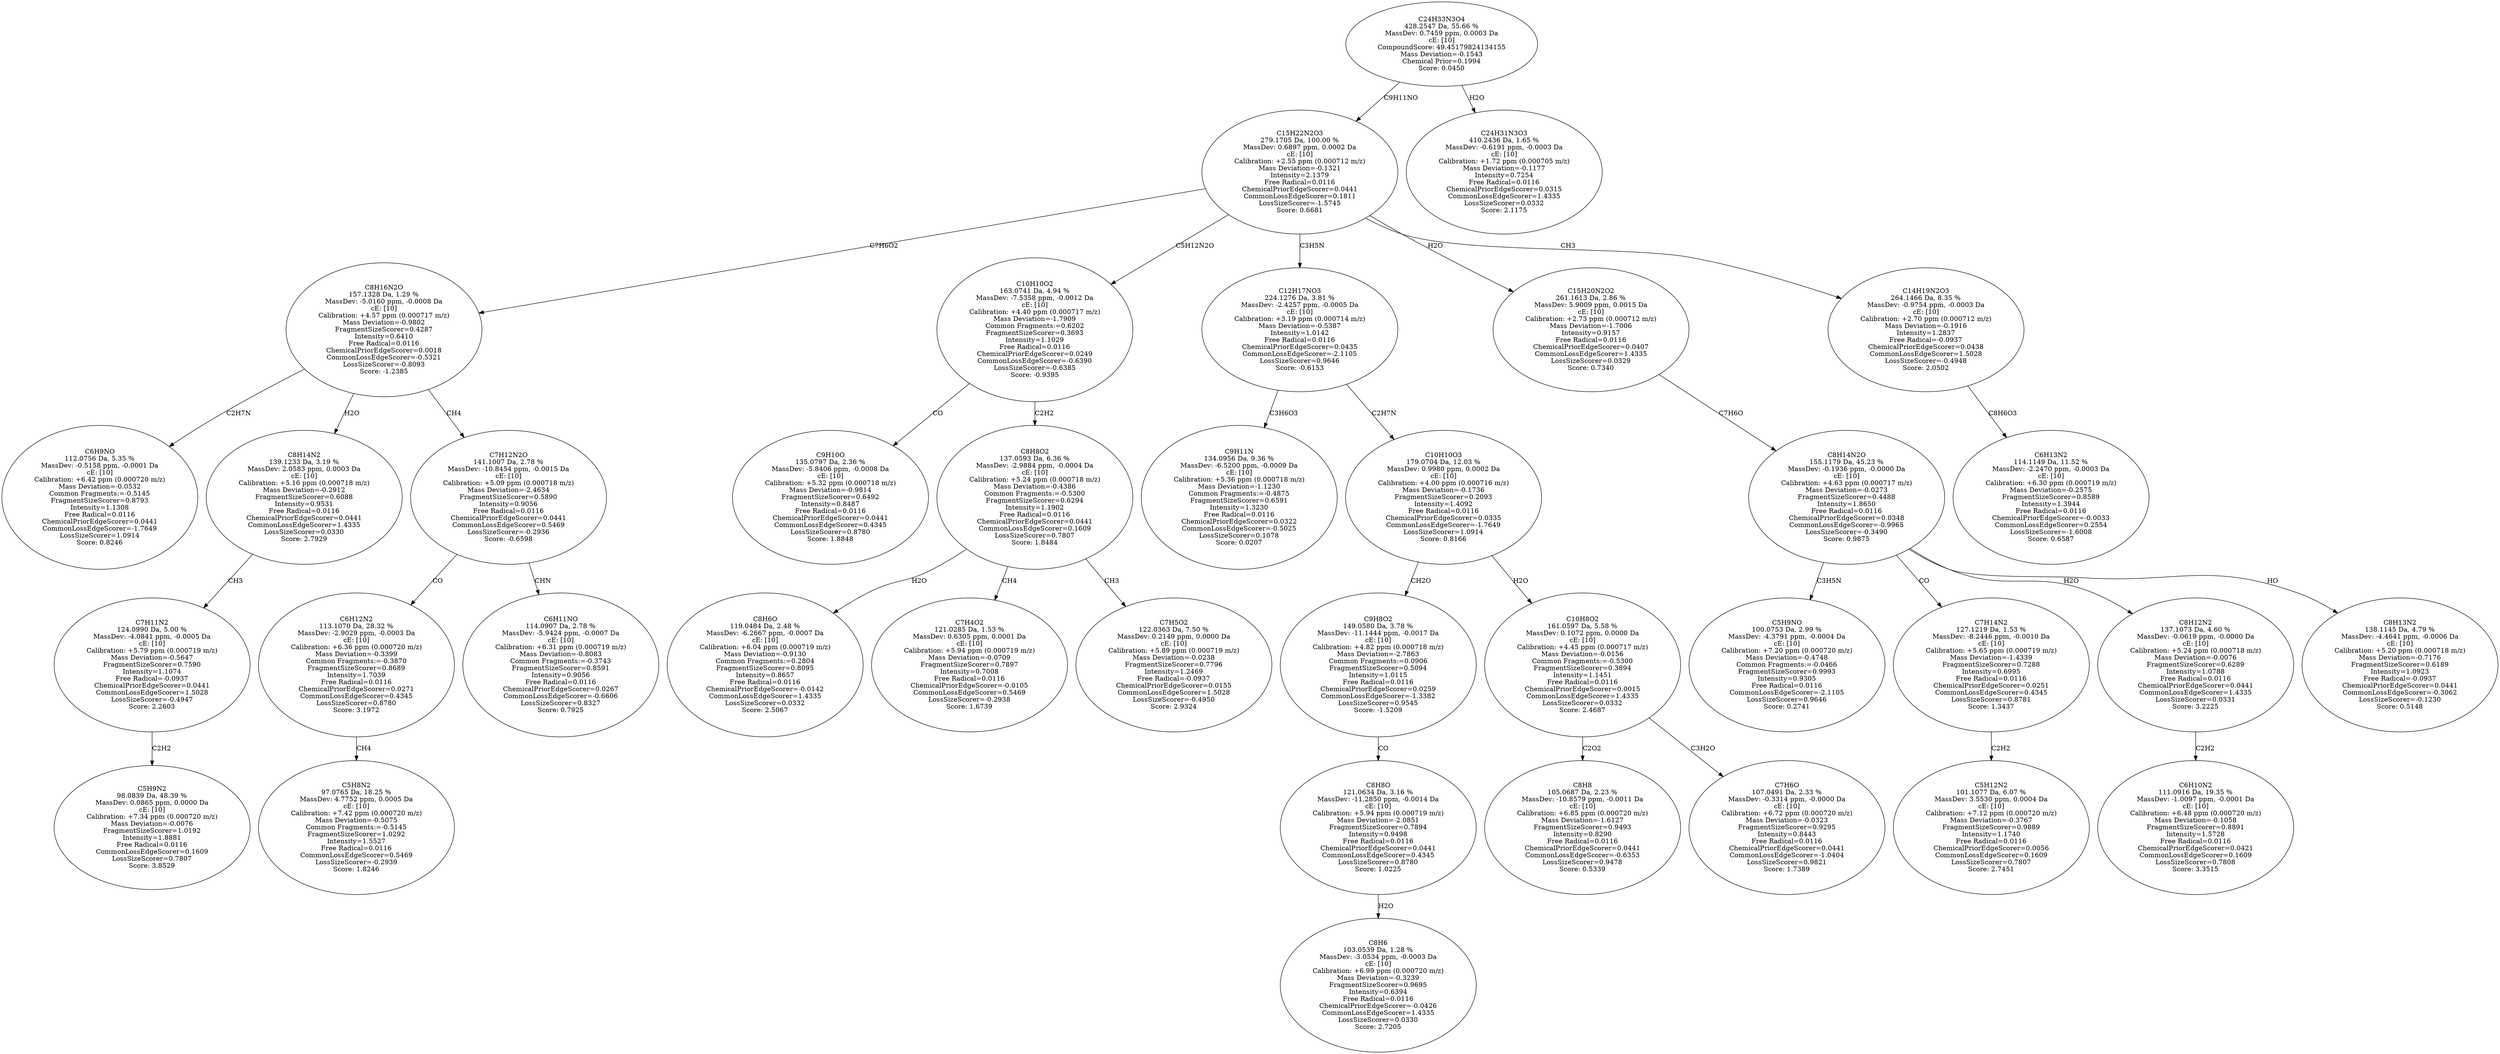 strict digraph {
v1 [label="C6H9NO\n112.0756 Da, 5.35 %\nMassDev: -0.5158 ppm, -0.0001 Da\ncE: [10]\nCalibration: +6.42 ppm (0.000720 m/z)\nMass Deviation=-0.0532\nCommon Fragments:=-0.5145\nFragmentSizeScorer=0.8793\nIntensity=1.1308\nFree Radical=0.0116\nChemicalPriorEdgeScorer=0.0441\nCommonLossEdgeScorer=-1.7649\nLossSizeScorer=1.0914\nScore: 0.8246"];
v2 [label="C5H9N2\n98.0839 Da, 48.39 %\nMassDev: 0.0865 ppm, 0.0000 Da\ncE: [10]\nCalibration: +7.34 ppm (0.000720 m/z)\nMass Deviation=-0.0076\nFragmentSizeScorer=1.0192\nIntensity=1.8881\nFree Radical=0.0116\nCommonLossEdgeScorer=0.1609\nLossSizeScorer=0.7807\nScore: 3.8529"];
v3 [label="C7H11N2\n124.0990 Da, 5.00 %\nMassDev: -4.0841 ppm, -0.0005 Da\ncE: [10]\nCalibration: +5.79 ppm (0.000719 m/z)\nMass Deviation=-0.5647\nFragmentSizeScorer=0.7590\nIntensity=1.1074\nFree Radical=-0.0937\nChemicalPriorEdgeScorer=0.0441\nCommonLossEdgeScorer=1.5028\nLossSizeScorer=-0.4947\nScore: 2.2603"];
v4 [label="C8H14N2\n139.1233 Da, 3.19 %\nMassDev: 2.0583 ppm, 0.0003 Da\ncE: [10]\nCalibration: +5.16 ppm (0.000718 m/z)\nMass Deviation=-0.2912\nFragmentSizeScorer=0.6088\nIntensity=0.9531\nFree Radical=0.0116\nChemicalPriorEdgeScorer=0.0441\nCommonLossEdgeScorer=1.4335\nLossSizeScorer=0.0330\nScore: 2.7929"];
v5 [label="C5H8N2\n97.0765 Da, 18.25 %\nMassDev: 4.7752 ppm, 0.0005 Da\ncE: [10]\nCalibration: +7.42 ppm (0.000720 m/z)\nMass Deviation=-0.5075\nCommon Fragments:=-0.5145\nFragmentSizeScorer=1.0292\nIntensity=1.5527\nFree Radical=0.0116\nCommonLossEdgeScorer=0.5469\nLossSizeScorer=-0.2939\nScore: 1.8246"];
v6 [label="C6H12N2\n113.1070 Da, 28.32 %\nMassDev: -2.9029 ppm, -0.0003 Da\ncE: [10]\nCalibration: +6.36 ppm (0.000720 m/z)\nMass Deviation=-0.3399\nCommon Fragments:=-0.3870\nFragmentSizeScorer=0.8689\nIntensity=1.7039\nFree Radical=0.0116\nChemicalPriorEdgeScorer=0.0271\nCommonLossEdgeScorer=0.4345\nLossSizeScorer=0.8780\nScore: 3.1972"];
v7 [label="C6H11NO\n114.0907 Da, 2.78 %\nMassDev: -5.9424 ppm, -0.0007 Da\ncE: [10]\nCalibration: +6.31 ppm (0.000719 m/z)\nMass Deviation=-0.8083\nCommon Fragments:=-0.3743\nFragmentSizeScorer=0.8591\nIntensity=0.9056\nFree Radical=0.0116\nChemicalPriorEdgeScorer=0.0267\nCommonLossEdgeScorer=-0.6606\nLossSizeScorer=0.8327\nScore: 0.7925"];
v8 [label="C7H12N2O\n141.1007 Da, 2.78 %\nMassDev: -10.8454 ppm, -0.0015 Da\ncE: [10]\nCalibration: +5.09 ppm (0.000718 m/z)\nMass Deviation=-2.4634\nFragmentSizeScorer=0.5890\nIntensity=0.9056\nFree Radical=0.0116\nChemicalPriorEdgeScorer=0.0441\nCommonLossEdgeScorer=0.5469\nLossSizeScorer=-0.2936\nScore: -0.6598"];
v9 [label="C8H16N2O\n157.1328 Da, 1.29 %\nMassDev: -5.0160 ppm, -0.0008 Da\ncE: [10]\nCalibration: +4.57 ppm (0.000717 m/z)\nMass Deviation=-0.9802\nFragmentSizeScorer=0.4287\nIntensity=0.6410\nFree Radical=0.0116\nChemicalPriorEdgeScorer=0.0018\nCommonLossEdgeScorer=-0.5321\nLossSizeScorer=-0.8093\nScore: -1.2385"];
v10 [label="C9H10O\n135.0797 Da, 2.36 %\nMassDev: -5.8406 ppm, -0.0008 Da\ncE: [10]\nCalibration: +5.32 ppm (0.000718 m/z)\nMass Deviation=-0.9814\nFragmentSizeScorer=0.6492\nIntensity=0.8487\nFree Radical=0.0116\nChemicalPriorEdgeScorer=0.0441\nCommonLossEdgeScorer=0.4345\nLossSizeScorer=0.8780\nScore: 1.8848"];
v11 [label="C8H6O\n119.0484 Da, 2.48 %\nMassDev: -6.2667 ppm, -0.0007 Da\ncE: [10]\nCalibration: +6.04 ppm (0.000719 m/z)\nMass Deviation=-0.9130\nCommon Fragments:=0.2804\nFragmentSizeScorer=0.8095\nIntensity=0.8657\nFree Radical=0.0116\nChemicalPriorEdgeScorer=-0.0142\nCommonLossEdgeScorer=1.4335\nLossSizeScorer=0.0332\nScore: 2.5067"];
v12 [label="C7H4O2\n121.0285 Da, 1.53 %\nMassDev: 0.6305 ppm, 0.0001 Da\ncE: [10]\nCalibration: +5.94 ppm (0.000719 m/z)\nMass Deviation=-0.0709\nFragmentSizeScorer=0.7897\nIntensity=0.7008\nFree Radical=0.0116\nChemicalPriorEdgeScorer=-0.0105\nCommonLossEdgeScorer=0.5469\nLossSizeScorer=-0.2938\nScore: 1.6739"];
v13 [label="C7H5O2\n122.0363 Da, 7.50 %\nMassDev: 0.2149 ppm, 0.0000 Da\ncE: [10]\nCalibration: +5.89 ppm (0.000719 m/z)\nMass Deviation=-0.0238\nFragmentSizeScorer=0.7796\nIntensity=1.2469\nFree Radical=-0.0937\nChemicalPriorEdgeScorer=0.0155\nCommonLossEdgeScorer=1.5028\nLossSizeScorer=-0.4950\nScore: 2.9324"];
v14 [label="C8H8O2\n137.0593 Da, 6.36 %\nMassDev: -2.9884 ppm, -0.0004 Da\ncE: [10]\nCalibration: +5.24 ppm (0.000718 m/z)\nMass Deviation=-0.4386\nCommon Fragments:=-0.5300\nFragmentSizeScorer=0.6294\nIntensity=1.1902\nFree Radical=0.0116\nChemicalPriorEdgeScorer=0.0441\nCommonLossEdgeScorer=0.1609\nLossSizeScorer=0.7807\nScore: 1.8484"];
v15 [label="C10H10O2\n163.0741 Da, 4.94 %\nMassDev: -7.5358 ppm, -0.0012 Da\ncE: [10]\nCalibration: +4.40 ppm (0.000717 m/z)\nMass Deviation=-1.7909\nCommon Fragments:=0.6202\nFragmentSizeScorer=0.3693\nIntensity=1.1029\nFree Radical=0.0116\nChemicalPriorEdgeScorer=0.0249\nCommonLossEdgeScorer=-0.6390\nLossSizeScorer=-0.6385\nScore: -0.9395"];
v16 [label="C9H11N\n134.0956 Da, 9.36 %\nMassDev: -6.5200 ppm, -0.0009 Da\ncE: [10]\nCalibration: +5.36 ppm (0.000718 m/z)\nMass Deviation=-1.1230\nCommon Fragments:=-0.4875\nFragmentSizeScorer=0.6591\nIntensity=1.3230\nFree Radical=0.0116\nChemicalPriorEdgeScorer=0.0322\nCommonLossEdgeScorer=-0.5025\nLossSizeScorer=0.1078\nScore: 0.0207"];
v17 [label="C8H6\n103.0539 Da, 1.28 %\nMassDev: -3.0534 ppm, -0.0003 Da\ncE: [10]\nCalibration: +6.99 ppm (0.000720 m/z)\nMass Deviation=-0.3239\nFragmentSizeScorer=0.9695\nIntensity=0.6394\nFree Radical=0.0116\nChemicalPriorEdgeScorer=-0.0426\nCommonLossEdgeScorer=1.4335\nLossSizeScorer=0.0330\nScore: 2.7205"];
v18 [label="C8H8O\n121.0634 Da, 3.16 %\nMassDev: -11.2850 ppm, -0.0014 Da\ncE: [10]\nCalibration: +5.94 ppm (0.000719 m/z)\nMass Deviation=-2.0851\nFragmentSizeScorer=0.7894\nIntensity=0.9498\nFree Radical=0.0116\nChemicalPriorEdgeScorer=0.0441\nCommonLossEdgeScorer=0.4345\nLossSizeScorer=0.8780\nScore: 1.0225"];
v19 [label="C9H8O2\n149.0580 Da, 3.78 %\nMassDev: -11.1444 ppm, -0.0017 Da\ncE: [10]\nCalibration: +4.82 ppm (0.000718 m/z)\nMass Deviation=-2.7863\nCommon Fragments:=0.0906\nFragmentSizeScorer=0.5094\nIntensity=1.0115\nFree Radical=0.0116\nChemicalPriorEdgeScorer=0.0259\nCommonLossEdgeScorer=-1.3382\nLossSizeScorer=0.9545\nScore: -1.5209"];
v20 [label="C8H8\n105.0687 Da, 2.23 %\nMassDev: -10.8579 ppm, -0.0011 Da\ncE: [10]\nCalibration: +6.85 ppm (0.000720 m/z)\nMass Deviation=-1.6127\nFragmentSizeScorer=0.9493\nIntensity=0.8290\nFree Radical=0.0116\nChemicalPriorEdgeScorer=0.0441\nCommonLossEdgeScorer=-0.6353\nLossSizeScorer=0.9478\nScore: 0.5339"];
v21 [label="C7H6O\n107.0491 Da, 2.33 %\nMassDev: -0.3314 ppm, -0.0000 Da\ncE: [10]\nCalibration: +6.72 ppm (0.000720 m/z)\nMass Deviation=-0.0323\nFragmentSizeScorer=0.9295\nIntensity=0.8443\nFree Radical=0.0116\nChemicalPriorEdgeScorer=0.0441\nCommonLossEdgeScorer=-1.0404\nLossSizeScorer=0.9821\nScore: 1.7389"];
v22 [label="C10H8O2\n161.0597 Da, 5.58 %\nMassDev: 0.1072 ppm, 0.0000 Da\ncE: [10]\nCalibration: +4.45 ppm (0.000717 m/z)\nMass Deviation=-0.0156\nCommon Fragments:=-0.5300\nFragmentSizeScorer=0.3894\nIntensity=1.1451\nFree Radical=0.0116\nChemicalPriorEdgeScorer=0.0015\nCommonLossEdgeScorer=1.4335\nLossSizeScorer=0.0332\nScore: 2.4687"];
v23 [label="C10H10O3\n179.0704 Da, 12.03 %\nMassDev: 0.9980 ppm, 0.0002 Da\ncE: [10]\nCalibration: +4.00 ppm (0.000716 m/z)\nMass Deviation=-0.1736\nFragmentSizeScorer=0.2093\nIntensity=1.4092\nFree Radical=0.0116\nChemicalPriorEdgeScorer=0.0335\nCommonLossEdgeScorer=-1.7649\nLossSizeScorer=1.0914\nScore: 0.8166"];
v24 [label="C12H17NO3\n224.1276 Da, 3.81 %\nMassDev: -2.4257 ppm, -0.0005 Da\ncE: [10]\nCalibration: +3.19 ppm (0.000714 m/z)\nMass Deviation=-0.5387\nIntensity=1.0142\nFree Radical=0.0116\nChemicalPriorEdgeScorer=0.0435\nCommonLossEdgeScorer=-2.1105\nLossSizeScorer=0.9646\nScore: -0.6153"];
v25 [label="C5H9NO\n100.0753 Da, 2.99 %\nMassDev: -4.3791 ppm, -0.0004 Da\ncE: [10]\nCalibration: +7.20 ppm (0.000720 m/z)\nMass Deviation=-0.4748\nCommon Fragments:=-0.0466\nFragmentSizeScorer=0.9993\nIntensity=0.9305\nFree Radical=0.0116\nCommonLossEdgeScorer=-2.1105\nLossSizeScorer=0.9646\nScore: 0.2741"];
v26 [label="C5H12N2\n101.1077 Da, 6.07 %\nMassDev: 3.5530 ppm, 0.0004 Da\ncE: [10]\nCalibration: +7.12 ppm (0.000720 m/z)\nMass Deviation=-0.3767\nFragmentSizeScorer=0.9889\nIntensity=1.1740\nFree Radical=0.0116\nChemicalPriorEdgeScorer=0.0056\nCommonLossEdgeScorer=0.1609\nLossSizeScorer=0.7807\nScore: 2.7451"];
v27 [label="C7H14N2\n127.1219 Da, 1.53 %\nMassDev: -8.2446 ppm, -0.0010 Da\ncE: [10]\nCalibration: +5.65 ppm (0.000719 m/z)\nMass Deviation=-1.4339\nFragmentSizeScorer=0.7288\nIntensity=0.6995\nFree Radical=0.0116\nChemicalPriorEdgeScorer=0.0251\nCommonLossEdgeScorer=0.4345\nLossSizeScorer=0.8781\nScore: 1.3437"];
v28 [label="C6H10N2\n111.0916 Da, 19.35 %\nMassDev: -1.0097 ppm, -0.0001 Da\ncE: [10]\nCalibration: +6.48 ppm (0.000720 m/z)\nMass Deviation=-0.1058\nFragmentSizeScorer=0.8891\nIntensity=1.5728\nFree Radical=0.0116\nChemicalPriorEdgeScorer=0.0421\nCommonLossEdgeScorer=0.1609\nLossSizeScorer=0.7808\nScore: 3.3515"];
v29 [label="C8H12N2\n137.1073 Da, 4.60 %\nMassDev: -0.0619 ppm, -0.0000 Da\ncE: [10]\nCalibration: +5.24 ppm (0.000718 m/z)\nMass Deviation=-0.0076\nFragmentSizeScorer=0.6289\nIntensity=1.0788\nFree Radical=0.0116\nChemicalPriorEdgeScorer=0.0441\nCommonLossEdgeScorer=1.4335\nLossSizeScorer=0.0331\nScore: 3.2225"];
v30 [label="C8H13N2\n138.1145 Da, 4.79 %\nMassDev: -4.4641 ppm, -0.0006 Da\ncE: [10]\nCalibration: +5.20 ppm (0.000718 m/z)\nMass Deviation=-0.7176\nFragmentSizeScorer=0.6189\nIntensity=1.0923\nFree Radical=-0.0937\nChemicalPriorEdgeScorer=0.0441\nCommonLossEdgeScorer=-0.3062\nLossSizeScorer=-0.1230\nScore: 0.5148"];
v31 [label="C8H14N2O\n155.1179 Da, 45.23 %\nMassDev: -0.1936 ppm, -0.0000 Da\ncE: [10]\nCalibration: +4.63 ppm (0.000717 m/z)\nMass Deviation=-0.0273\nFragmentSizeScorer=0.4488\nIntensity=1.8650\nFree Radical=0.0116\nChemicalPriorEdgeScorer=0.0348\nCommonLossEdgeScorer=-0.9965\nLossSizeScorer=-0.3490\nScore: 0.9875"];
v32 [label="C15H20N2O2\n261.1613 Da, 2.86 %\nMassDev: 5.9009 ppm, 0.0015 Da\ncE: [10]\nCalibration: +2.73 ppm (0.000712 m/z)\nMass Deviation=-1.7006\nIntensity=0.9157\nFree Radical=0.0116\nChemicalPriorEdgeScorer=0.0407\nCommonLossEdgeScorer=1.4335\nLossSizeScorer=0.0329\nScore: 0.7340"];
v33 [label="C6H13N2\n114.1149 Da, 11.52 %\nMassDev: -2.2470 ppm, -0.0003 Da\ncE: [10]\nCalibration: +6.30 ppm (0.000719 m/z)\nMass Deviation=-0.2575\nFragmentSizeScorer=0.8589\nIntensity=1.3944\nFree Radical=0.0116\nChemicalPriorEdgeScorer=-0.0033\nCommonLossEdgeScorer=0.2554\nLossSizeScorer=-1.6008\nScore: 0.6587"];
v34 [label="C14H19N2O3\n264.1466 Da, 8.35 %\nMassDev: -0.9754 ppm, -0.0003 Da\ncE: [10]\nCalibration: +2.70 ppm (0.000712 m/z)\nMass Deviation=-0.1916\nIntensity=1.2837\nFree Radical=-0.0937\nChemicalPriorEdgeScorer=0.0438\nCommonLossEdgeScorer=1.5028\nLossSizeScorer=-0.4948\nScore: 2.0502"];
v35 [label="C15H22N2O3\n279.1705 Da, 100.00 %\nMassDev: 0.6897 ppm, 0.0002 Da\ncE: [10]\nCalibration: +2.55 ppm (0.000712 m/z)\nMass Deviation=-0.1321\nIntensity=2.1379\nFree Radical=0.0116\nChemicalPriorEdgeScorer=0.0441\nCommonLossEdgeScorer=0.1811\nLossSizeScorer=-1.5745\nScore: 0.6681"];
v36 [label="C24H31N3O3\n410.2436 Da, 1.65 %\nMassDev: -0.6191 ppm, -0.0003 Da\ncE: [10]\nCalibration: +1.72 ppm (0.000705 m/z)\nMass Deviation=-0.1177\nIntensity=0.7254\nFree Radical=0.0116\nChemicalPriorEdgeScorer=0.0315\nCommonLossEdgeScorer=1.4335\nLossSizeScorer=0.0332\nScore: 2.1175"];
v37 [label="C24H33N3O4\n428.2547 Da, 55.66 %\nMassDev: 0.7459 ppm, 0.0003 Da\ncE: [10]\nCompoundScore: 49.45179824134155\nMass Deviation=-0.1543\nChemical Prior=0.1994\nScore: 0.0450"];
v9 -> v1 [label="C2H7N"];
v3 -> v2 [label="C2H2"];
v4 -> v3 [label="CH3"];
v9 -> v4 [label="H2O"];
v6 -> v5 [label="CH4"];
v8 -> v6 [label="CO"];
v8 -> v7 [label="CHN"];
v9 -> v8 [label="CH4"];
v35 -> v9 [label="C7H6O2"];
v15 -> v10 [label="CO"];
v14 -> v11 [label="H2O"];
v14 -> v12 [label="CH4"];
v14 -> v13 [label="CH3"];
v15 -> v14 [label="C2H2"];
v35 -> v15 [label="C5H12N2O"];
v24 -> v16 [label="C3H6O3"];
v18 -> v17 [label="H2O"];
v19 -> v18 [label="CO"];
v23 -> v19 [label="CH2O"];
v22 -> v20 [label="C2O2"];
v22 -> v21 [label="C3H2O"];
v23 -> v22 [label="H2O"];
v24 -> v23 [label="C2H7N"];
v35 -> v24 [label="C3H5N"];
v31 -> v25 [label="C3H5N"];
v27 -> v26 [label="C2H2"];
v31 -> v27 [label="CO"];
v29 -> v28 [label="C2H2"];
v31 -> v29 [label="H2O"];
v31 -> v30 [label="HO"];
v32 -> v31 [label="C7H6O"];
v35 -> v32 [label="H2O"];
v34 -> v33 [label="C8H6O3"];
v35 -> v34 [label="CH3"];
v37 -> v35 [label="C9H11NO"];
v37 -> v36 [label="H2O"];
}
